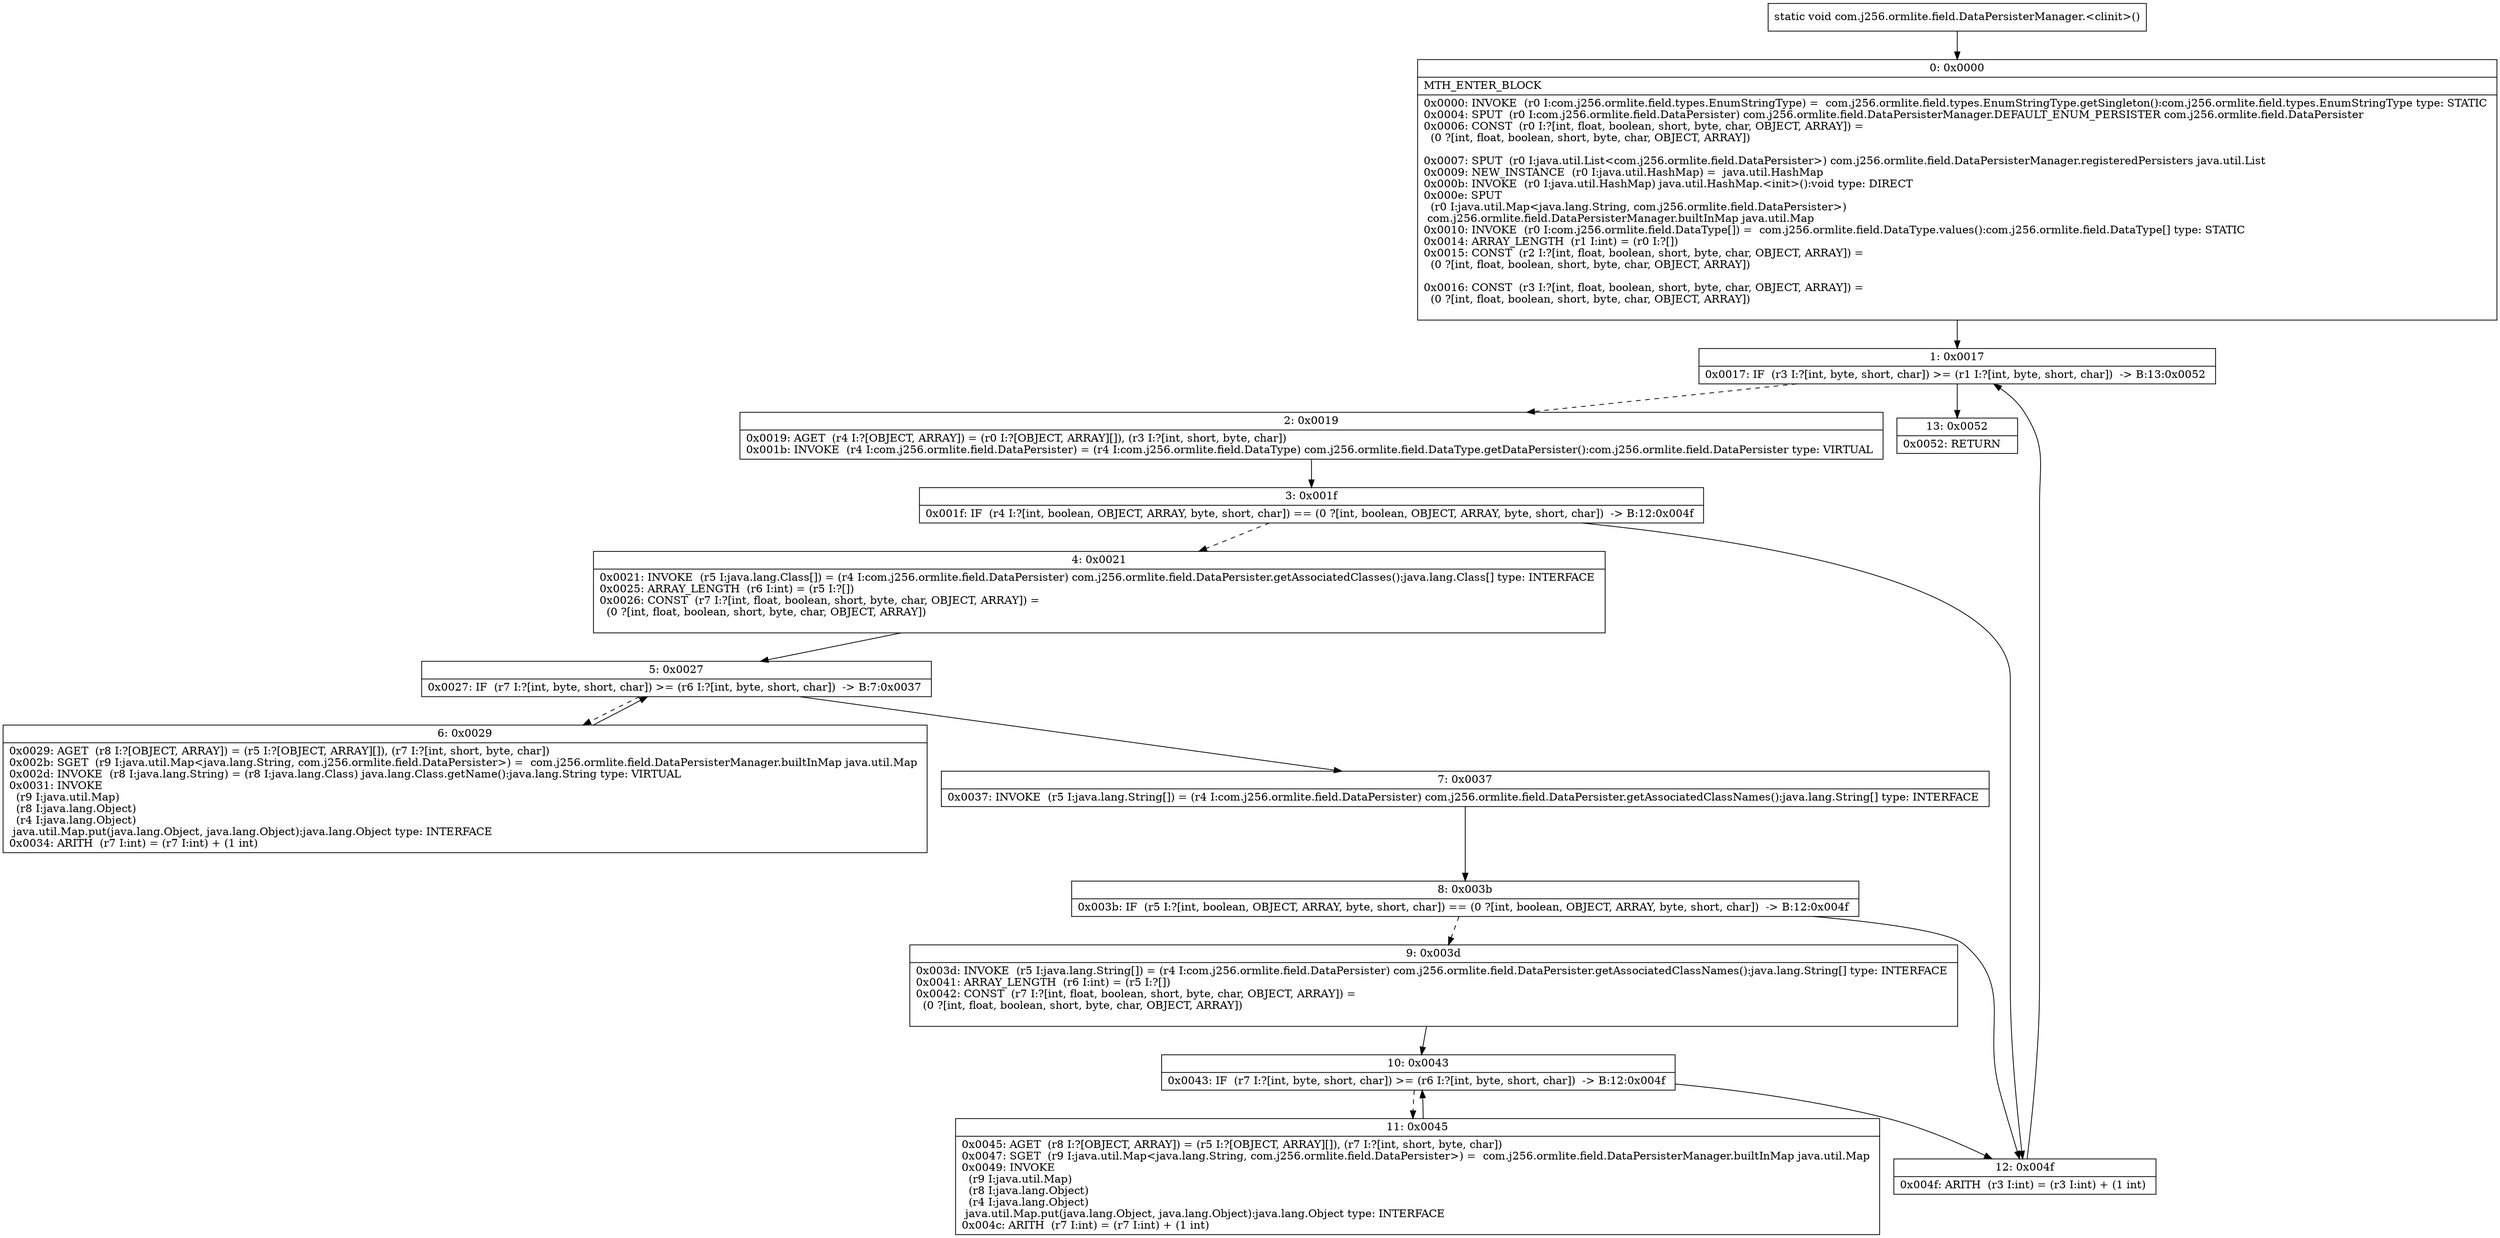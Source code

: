 digraph "CFG forcom.j256.ormlite.field.DataPersisterManager.\<clinit\>()V" {
Node_0 [shape=record,label="{0\:\ 0x0000|MTH_ENTER_BLOCK\l|0x0000: INVOKE  (r0 I:com.j256.ormlite.field.types.EnumStringType) =  com.j256.ormlite.field.types.EnumStringType.getSingleton():com.j256.ormlite.field.types.EnumStringType type: STATIC \l0x0004: SPUT  (r0 I:com.j256.ormlite.field.DataPersister) com.j256.ormlite.field.DataPersisterManager.DEFAULT_ENUM_PERSISTER com.j256.ormlite.field.DataPersister \l0x0006: CONST  (r0 I:?[int, float, boolean, short, byte, char, OBJECT, ARRAY]) = \l  (0 ?[int, float, boolean, short, byte, char, OBJECT, ARRAY])\l \l0x0007: SPUT  (r0 I:java.util.List\<com.j256.ormlite.field.DataPersister\>) com.j256.ormlite.field.DataPersisterManager.registeredPersisters java.util.List \l0x0009: NEW_INSTANCE  (r0 I:java.util.HashMap) =  java.util.HashMap \l0x000b: INVOKE  (r0 I:java.util.HashMap) java.util.HashMap.\<init\>():void type: DIRECT \l0x000e: SPUT  \l  (r0 I:java.util.Map\<java.lang.String, com.j256.ormlite.field.DataPersister\>)\l com.j256.ormlite.field.DataPersisterManager.builtInMap java.util.Map \l0x0010: INVOKE  (r0 I:com.j256.ormlite.field.DataType[]) =  com.j256.ormlite.field.DataType.values():com.j256.ormlite.field.DataType[] type: STATIC \l0x0014: ARRAY_LENGTH  (r1 I:int) = (r0 I:?[]) \l0x0015: CONST  (r2 I:?[int, float, boolean, short, byte, char, OBJECT, ARRAY]) = \l  (0 ?[int, float, boolean, short, byte, char, OBJECT, ARRAY])\l \l0x0016: CONST  (r3 I:?[int, float, boolean, short, byte, char, OBJECT, ARRAY]) = \l  (0 ?[int, float, boolean, short, byte, char, OBJECT, ARRAY])\l \l}"];
Node_1 [shape=record,label="{1\:\ 0x0017|0x0017: IF  (r3 I:?[int, byte, short, char]) \>= (r1 I:?[int, byte, short, char])  \-\> B:13:0x0052 \l}"];
Node_2 [shape=record,label="{2\:\ 0x0019|0x0019: AGET  (r4 I:?[OBJECT, ARRAY]) = (r0 I:?[OBJECT, ARRAY][]), (r3 I:?[int, short, byte, char]) \l0x001b: INVOKE  (r4 I:com.j256.ormlite.field.DataPersister) = (r4 I:com.j256.ormlite.field.DataType) com.j256.ormlite.field.DataType.getDataPersister():com.j256.ormlite.field.DataPersister type: VIRTUAL \l}"];
Node_3 [shape=record,label="{3\:\ 0x001f|0x001f: IF  (r4 I:?[int, boolean, OBJECT, ARRAY, byte, short, char]) == (0 ?[int, boolean, OBJECT, ARRAY, byte, short, char])  \-\> B:12:0x004f \l}"];
Node_4 [shape=record,label="{4\:\ 0x0021|0x0021: INVOKE  (r5 I:java.lang.Class[]) = (r4 I:com.j256.ormlite.field.DataPersister) com.j256.ormlite.field.DataPersister.getAssociatedClasses():java.lang.Class[] type: INTERFACE \l0x0025: ARRAY_LENGTH  (r6 I:int) = (r5 I:?[]) \l0x0026: CONST  (r7 I:?[int, float, boolean, short, byte, char, OBJECT, ARRAY]) = \l  (0 ?[int, float, boolean, short, byte, char, OBJECT, ARRAY])\l \l}"];
Node_5 [shape=record,label="{5\:\ 0x0027|0x0027: IF  (r7 I:?[int, byte, short, char]) \>= (r6 I:?[int, byte, short, char])  \-\> B:7:0x0037 \l}"];
Node_6 [shape=record,label="{6\:\ 0x0029|0x0029: AGET  (r8 I:?[OBJECT, ARRAY]) = (r5 I:?[OBJECT, ARRAY][]), (r7 I:?[int, short, byte, char]) \l0x002b: SGET  (r9 I:java.util.Map\<java.lang.String, com.j256.ormlite.field.DataPersister\>) =  com.j256.ormlite.field.DataPersisterManager.builtInMap java.util.Map \l0x002d: INVOKE  (r8 I:java.lang.String) = (r8 I:java.lang.Class) java.lang.Class.getName():java.lang.String type: VIRTUAL \l0x0031: INVOKE  \l  (r9 I:java.util.Map)\l  (r8 I:java.lang.Object)\l  (r4 I:java.lang.Object)\l java.util.Map.put(java.lang.Object, java.lang.Object):java.lang.Object type: INTERFACE \l0x0034: ARITH  (r7 I:int) = (r7 I:int) + (1 int) \l}"];
Node_7 [shape=record,label="{7\:\ 0x0037|0x0037: INVOKE  (r5 I:java.lang.String[]) = (r4 I:com.j256.ormlite.field.DataPersister) com.j256.ormlite.field.DataPersister.getAssociatedClassNames():java.lang.String[] type: INTERFACE \l}"];
Node_8 [shape=record,label="{8\:\ 0x003b|0x003b: IF  (r5 I:?[int, boolean, OBJECT, ARRAY, byte, short, char]) == (0 ?[int, boolean, OBJECT, ARRAY, byte, short, char])  \-\> B:12:0x004f \l}"];
Node_9 [shape=record,label="{9\:\ 0x003d|0x003d: INVOKE  (r5 I:java.lang.String[]) = (r4 I:com.j256.ormlite.field.DataPersister) com.j256.ormlite.field.DataPersister.getAssociatedClassNames():java.lang.String[] type: INTERFACE \l0x0041: ARRAY_LENGTH  (r6 I:int) = (r5 I:?[]) \l0x0042: CONST  (r7 I:?[int, float, boolean, short, byte, char, OBJECT, ARRAY]) = \l  (0 ?[int, float, boolean, short, byte, char, OBJECT, ARRAY])\l \l}"];
Node_10 [shape=record,label="{10\:\ 0x0043|0x0043: IF  (r7 I:?[int, byte, short, char]) \>= (r6 I:?[int, byte, short, char])  \-\> B:12:0x004f \l}"];
Node_11 [shape=record,label="{11\:\ 0x0045|0x0045: AGET  (r8 I:?[OBJECT, ARRAY]) = (r5 I:?[OBJECT, ARRAY][]), (r7 I:?[int, short, byte, char]) \l0x0047: SGET  (r9 I:java.util.Map\<java.lang.String, com.j256.ormlite.field.DataPersister\>) =  com.j256.ormlite.field.DataPersisterManager.builtInMap java.util.Map \l0x0049: INVOKE  \l  (r9 I:java.util.Map)\l  (r8 I:java.lang.Object)\l  (r4 I:java.lang.Object)\l java.util.Map.put(java.lang.Object, java.lang.Object):java.lang.Object type: INTERFACE \l0x004c: ARITH  (r7 I:int) = (r7 I:int) + (1 int) \l}"];
Node_12 [shape=record,label="{12\:\ 0x004f|0x004f: ARITH  (r3 I:int) = (r3 I:int) + (1 int) \l}"];
Node_13 [shape=record,label="{13\:\ 0x0052|0x0052: RETURN   \l}"];
MethodNode[shape=record,label="{static void com.j256.ormlite.field.DataPersisterManager.\<clinit\>() }"];
MethodNode -> Node_0;
Node_0 -> Node_1;
Node_1 -> Node_2[style=dashed];
Node_1 -> Node_13;
Node_2 -> Node_3;
Node_3 -> Node_4[style=dashed];
Node_3 -> Node_12;
Node_4 -> Node_5;
Node_5 -> Node_6[style=dashed];
Node_5 -> Node_7;
Node_6 -> Node_5;
Node_7 -> Node_8;
Node_8 -> Node_9[style=dashed];
Node_8 -> Node_12;
Node_9 -> Node_10;
Node_10 -> Node_11[style=dashed];
Node_10 -> Node_12;
Node_11 -> Node_10;
Node_12 -> Node_1;
}

